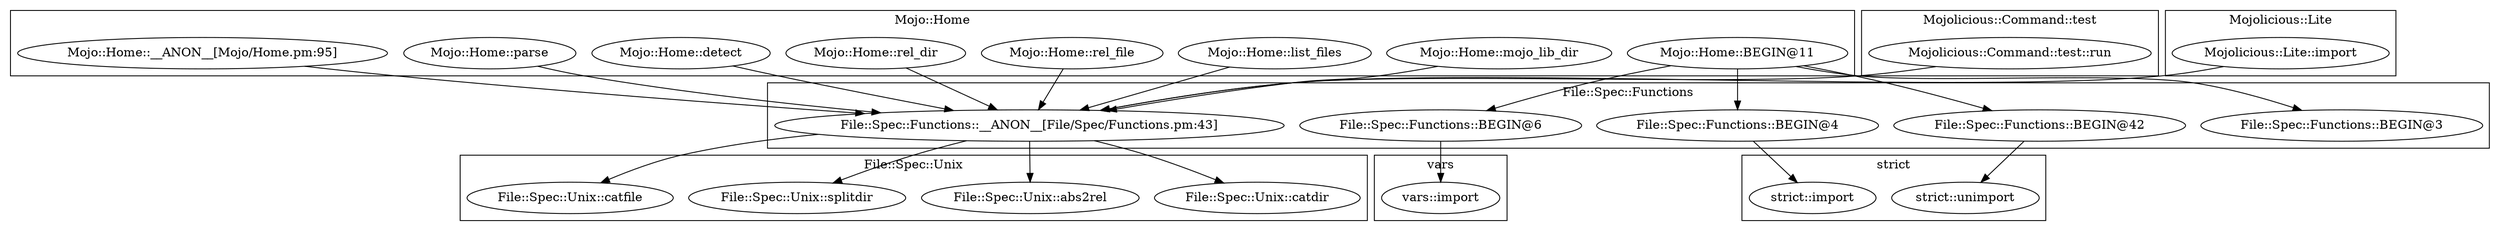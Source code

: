 digraph {
graph [overlap=false]
subgraph cluster_vars {
	label="vars";
	"vars::import";
}
subgraph cluster_strict {
	label="strict";
	"strict::import";
	"strict::unimport";
}
subgraph cluster_File_Spec_Functions {
	label="File::Spec::Functions";
	"File::Spec::Functions::BEGIN@3";
	"File::Spec::Functions::__ANON__[File/Spec/Functions.pm:43]";
	"File::Spec::Functions::BEGIN@6";
	"File::Spec::Functions::BEGIN@42";
	"File::Spec::Functions::BEGIN@4";
}
subgraph cluster_Mojo_Home {
	label="Mojo::Home";
	"Mojo::Home::detect";
	"Mojo::Home::BEGIN@11";
	"Mojo::Home::parse";
	"Mojo::Home::__ANON__[Mojo/Home.pm:95]";
	"Mojo::Home::mojo_lib_dir";
	"Mojo::Home::list_files";
	"Mojo::Home::rel_file";
	"Mojo::Home::rel_dir";
}
subgraph cluster_File_Spec_Unix {
	label="File::Spec::Unix";
	"File::Spec::Unix::abs2rel";
	"File::Spec::Unix::splitdir";
	"File::Spec::Unix::catfile";
	"File::Spec::Unix::catdir";
}
subgraph cluster_Mojolicious_Command_test {
	label="Mojolicious::Command::test";
	"Mojolicious::Command::test::run";
}
subgraph cluster_Mojolicious_Lite {
	label="Mojolicious::Lite";
	"Mojolicious::Lite::import";
}
"Mojo::Home::BEGIN@11" -> "File::Spec::Functions::BEGIN@6";
"File::Spec::Functions::__ANON__[File/Spec/Functions.pm:43]" -> "File::Spec::Unix::splitdir";
"Mojo::Home::detect" -> "File::Spec::Functions::__ANON__[File/Spec/Functions.pm:43]";
"Mojo::Home::parse" -> "File::Spec::Functions::__ANON__[File/Spec/Functions.pm:43]";
"Mojolicious::Command::test::run" -> "File::Spec::Functions::__ANON__[File/Spec/Functions.pm:43]";
"Mojo::Home::__ANON__[Mojo/Home.pm:95]" -> "File::Spec::Functions::__ANON__[File/Spec/Functions.pm:43]";
"Mojo::Home::mojo_lib_dir" -> "File::Spec::Functions::__ANON__[File/Spec/Functions.pm:43]";
"Mojo::Home::list_files" -> "File::Spec::Functions::__ANON__[File/Spec/Functions.pm:43]";
"Mojo::Home::rel_file" -> "File::Spec::Functions::__ANON__[File/Spec/Functions.pm:43]";
"Mojolicious::Lite::import" -> "File::Spec::Functions::__ANON__[File/Spec/Functions.pm:43]";
"Mojo::Home::rel_dir" -> "File::Spec::Functions::__ANON__[File/Spec/Functions.pm:43]";
"Mojo::Home::BEGIN@11" -> "File::Spec::Functions::BEGIN@42";
"Mojo::Home::BEGIN@11" -> "File::Spec::Functions::BEGIN@4";
"File::Spec::Functions::BEGIN@42" -> "strict::unimport";
"File::Spec::Functions::__ANON__[File/Spec/Functions.pm:43]" -> "File::Spec::Unix::abs2rel";
"Mojo::Home::BEGIN@11" -> "File::Spec::Functions::BEGIN@3";
"File::Spec::Functions::BEGIN@6" -> "vars::import";
"File::Spec::Functions::__ANON__[File/Spec/Functions.pm:43]" -> "File::Spec::Unix::catdir";
"File::Spec::Functions::__ANON__[File/Spec/Functions.pm:43]" -> "File::Spec::Unix::catfile";
"File::Spec::Functions::BEGIN@4" -> "strict::import";
}
